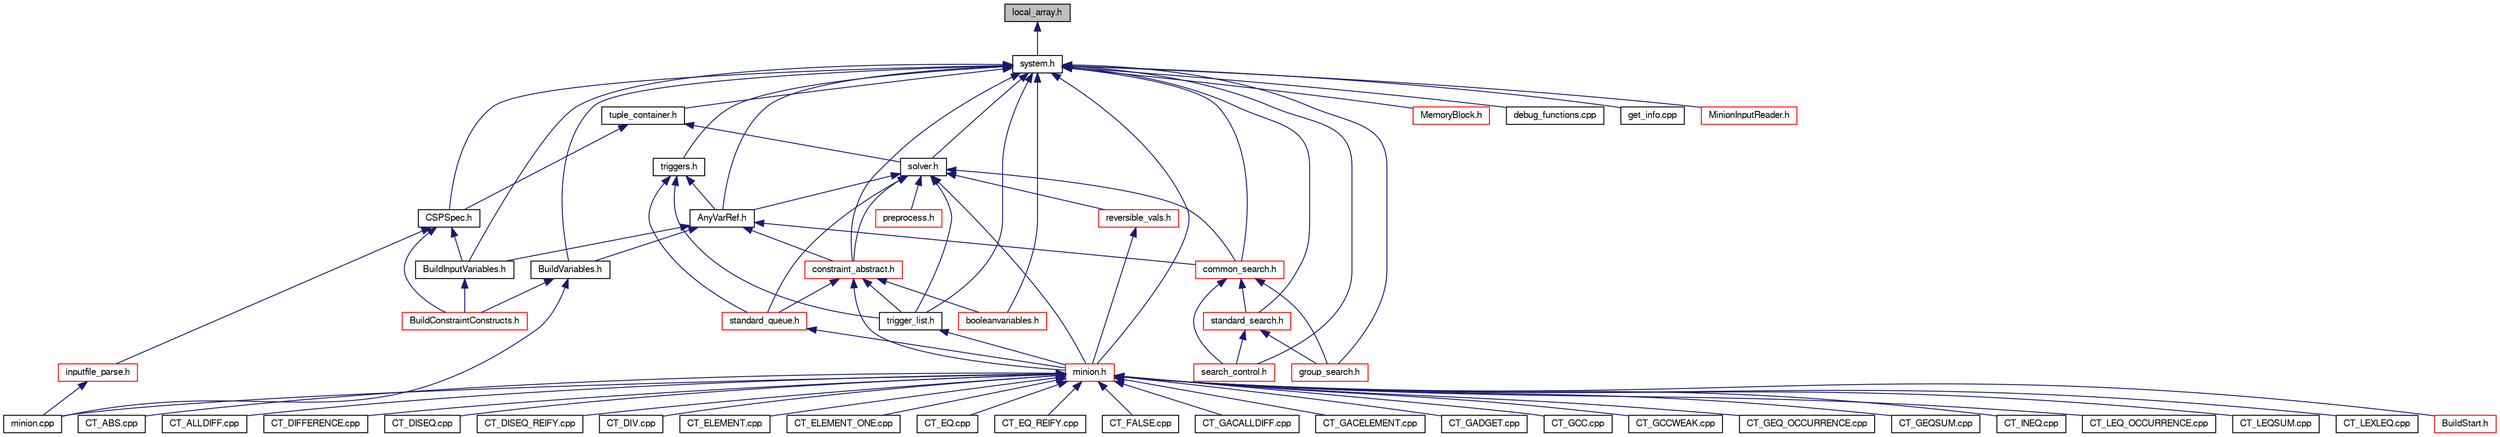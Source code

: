 digraph G
{
  edge [fontname="FreeSans",fontsize="10",labelfontname="FreeSans",labelfontsize="10"];
  node [fontname="FreeSans",fontsize="10",shape=record];
  Node1 [label="local_array.h",height=0.2,width=0.4,color="black", fillcolor="grey75", style="filled" fontcolor="black"];
  Node1 -> Node2 [dir=back,color="midnightblue",fontsize="10",style="solid",fontname="FreeSans"];
  Node2 [label="system.h",height=0.2,width=0.4,color="black", fillcolor="white", style="filled",URL="$system_8h-source.html"];
  Node2 -> Node3 [dir=back,color="midnightblue",fontsize="10",style="solid",fontname="FreeSans"];
  Node3 [label="BuildVariables.h",height=0.2,width=0.4,color="black", fillcolor="white", style="filled",URL="$_build_variables_8h-source.html"];
  Node3 -> Node4 [dir=back,color="midnightblue",fontsize="10",style="solid",fontname="FreeSans"];
  Node4 [label="BuildConstraintConstructs.h",height=0.2,width=0.4,color="red", fillcolor="white", style="filled",URL="$_build_constraint_constructs_8h-source.html"];
  Node3 -> Node5 [dir=back,color="midnightblue",fontsize="10",style="solid",fontname="FreeSans"];
  Node5 [label="minion.cpp",height=0.2,width=0.4,color="black", fillcolor="white", style="filled",URL="$minion_8cpp-source.html"];
  Node2 -> Node6 [dir=back,color="midnightblue",fontsize="10",style="solid",fontname="FreeSans"];
  Node6 [label="AnyVarRef.h",height=0.2,width=0.4,color="black", fillcolor="white", style="filled",URL="$_any_var_ref_8h-source.html"];
  Node6 -> Node3 [dir=back,color="midnightblue",fontsize="10",style="solid",fontname="FreeSans"];
  Node6 -> Node7 [dir=back,color="midnightblue",fontsize="10",style="solid",fontname="FreeSans"];
  Node7 [label="BuildInputVariables.h",height=0.2,width=0.4,color="black", fillcolor="white", style="filled",URL="$_build_input_variables_8h-source.html"];
  Node7 -> Node4 [dir=back,color="midnightblue",fontsize="10",style="solid",fontname="FreeSans"];
  Node6 -> Node8 [dir=back,color="midnightblue",fontsize="10",style="solid",fontname="FreeSans"];
  Node8 [label="constraint_abstract.h",height=0.2,width=0.4,color="red", fillcolor="white", style="filled",URL="$constraint__abstract_8h-source.html"];
  Node8 -> Node9 [dir=back,color="midnightblue",fontsize="10",style="solid",fontname="FreeSans"];
  Node9 [label="minion.h",height=0.2,width=0.4,color="red", fillcolor="white", style="filled",URL="$minion_8h-source.html"];
  Node9 -> Node10 [dir=back,color="midnightblue",fontsize="10",style="solid",fontname="FreeSans"];
  Node10 [label="BuildStart.h",height=0.2,width=0.4,color="red", fillcolor="white", style="filled",URL="$_build_start_8h-source.html"];
  Node9 -> Node11 [dir=back,color="midnightblue",fontsize="10",style="solid",fontname="FreeSans"];
  Node11 [label="CT_ABS.cpp",height=0.2,width=0.4,color="black", fillcolor="white", style="filled",URL="$_c_t___a_b_s_8cpp-source.html"];
  Node9 -> Node12 [dir=back,color="midnightblue",fontsize="10",style="solid",fontname="FreeSans"];
  Node12 [label="CT_ALLDIFF.cpp",height=0.2,width=0.4,color="black", fillcolor="white", style="filled",URL="$_c_t___a_l_l_d_i_f_f_8cpp-source.html"];
  Node9 -> Node13 [dir=back,color="midnightblue",fontsize="10",style="solid",fontname="FreeSans"];
  Node13 [label="CT_DIFFERENCE.cpp",height=0.2,width=0.4,color="black", fillcolor="white", style="filled",URL="$_c_t___d_i_f_f_e_r_e_n_c_e_8cpp-source.html"];
  Node9 -> Node14 [dir=back,color="midnightblue",fontsize="10",style="solid",fontname="FreeSans"];
  Node14 [label="CT_DISEQ.cpp",height=0.2,width=0.4,color="black", fillcolor="white", style="filled",URL="$_c_t___d_i_s_e_q_8cpp-source.html"];
  Node9 -> Node15 [dir=back,color="midnightblue",fontsize="10",style="solid",fontname="FreeSans"];
  Node15 [label="CT_DISEQ_REIFY.cpp",height=0.2,width=0.4,color="black", fillcolor="white", style="filled",URL="$_c_t___d_i_s_e_q___r_e_i_f_y_8cpp-source.html"];
  Node9 -> Node16 [dir=back,color="midnightblue",fontsize="10",style="solid",fontname="FreeSans"];
  Node16 [label="CT_DIV.cpp",height=0.2,width=0.4,color="black", fillcolor="white", style="filled",URL="$_c_t___d_i_v_8cpp-source.html"];
  Node9 -> Node17 [dir=back,color="midnightblue",fontsize="10",style="solid",fontname="FreeSans"];
  Node17 [label="CT_ELEMENT.cpp",height=0.2,width=0.4,color="black", fillcolor="white", style="filled",URL="$_c_t___e_l_e_m_e_n_t_8cpp-source.html"];
  Node9 -> Node18 [dir=back,color="midnightblue",fontsize="10",style="solid",fontname="FreeSans"];
  Node18 [label="CT_ELEMENT_ONE.cpp",height=0.2,width=0.4,color="black", fillcolor="white", style="filled",URL="$_c_t___e_l_e_m_e_n_t___o_n_e_8cpp-source.html"];
  Node9 -> Node19 [dir=back,color="midnightblue",fontsize="10",style="solid",fontname="FreeSans"];
  Node19 [label="CT_EQ.cpp",height=0.2,width=0.4,color="black", fillcolor="white", style="filled",URL="$_c_t___e_q_8cpp-source.html"];
  Node9 -> Node20 [dir=back,color="midnightblue",fontsize="10",style="solid",fontname="FreeSans"];
  Node20 [label="CT_EQ_REIFY.cpp",height=0.2,width=0.4,color="black", fillcolor="white", style="filled",URL="$_c_t___e_q___r_e_i_f_y_8cpp-source.html"];
  Node9 -> Node21 [dir=back,color="midnightblue",fontsize="10",style="solid",fontname="FreeSans"];
  Node21 [label="CT_FALSE.cpp",height=0.2,width=0.4,color="black", fillcolor="white", style="filled",URL="$_c_t___f_a_l_s_e_8cpp-source.html"];
  Node9 -> Node22 [dir=back,color="midnightblue",fontsize="10",style="solid",fontname="FreeSans"];
  Node22 [label="CT_GACALLDIFF.cpp",height=0.2,width=0.4,color="black", fillcolor="white", style="filled",URL="$_c_t___g_a_c_a_l_l_d_i_f_f_8cpp-source.html"];
  Node9 -> Node23 [dir=back,color="midnightblue",fontsize="10",style="solid",fontname="FreeSans"];
  Node23 [label="CT_GACELEMENT.cpp",height=0.2,width=0.4,color="black", fillcolor="white", style="filled",URL="$_c_t___g_a_c_e_l_e_m_e_n_t_8cpp-source.html"];
  Node9 -> Node24 [dir=back,color="midnightblue",fontsize="10",style="solid",fontname="FreeSans"];
  Node24 [label="CT_GADGET.cpp",height=0.2,width=0.4,color="black", fillcolor="white", style="filled",URL="$_c_t___g_a_d_g_e_t_8cpp-source.html"];
  Node9 -> Node25 [dir=back,color="midnightblue",fontsize="10",style="solid",fontname="FreeSans"];
  Node25 [label="CT_GCC.cpp",height=0.2,width=0.4,color="black", fillcolor="white", style="filled",URL="$_c_t___g_c_c_8cpp-source.html"];
  Node9 -> Node26 [dir=back,color="midnightblue",fontsize="10",style="solid",fontname="FreeSans"];
  Node26 [label="CT_GCCWEAK.cpp",height=0.2,width=0.4,color="black", fillcolor="white", style="filled",URL="$_c_t___g_c_c_w_e_a_k_8cpp-source.html"];
  Node9 -> Node27 [dir=back,color="midnightblue",fontsize="10",style="solid",fontname="FreeSans"];
  Node27 [label="CT_GEQ_OCCURRENCE.cpp",height=0.2,width=0.4,color="black", fillcolor="white", style="filled",URL="$_c_t___g_e_q___o_c_c_u_r_r_e_n_c_e_8cpp-source.html"];
  Node9 -> Node28 [dir=back,color="midnightblue",fontsize="10",style="solid",fontname="FreeSans"];
  Node28 [label="CT_GEQSUM.cpp",height=0.2,width=0.4,color="black", fillcolor="white", style="filled",URL="$_c_t___g_e_q_s_u_m_8cpp-source.html"];
  Node9 -> Node29 [dir=back,color="midnightblue",fontsize="10",style="solid",fontname="FreeSans"];
  Node29 [label="CT_INEQ.cpp",height=0.2,width=0.4,color="black", fillcolor="white", style="filled",URL="$_c_t___i_n_e_q_8cpp-source.html"];
  Node9 -> Node30 [dir=back,color="midnightblue",fontsize="10",style="solid",fontname="FreeSans"];
  Node30 [label="CT_LEQ_OCCURRENCE.cpp",height=0.2,width=0.4,color="black", fillcolor="white", style="filled",URL="$_c_t___l_e_q___o_c_c_u_r_r_e_n_c_e_8cpp-source.html"];
  Node9 -> Node31 [dir=back,color="midnightblue",fontsize="10",style="solid",fontname="FreeSans"];
  Node31 [label="CT_LEQSUM.cpp",height=0.2,width=0.4,color="black", fillcolor="white", style="filled",URL="$_c_t___l_e_q_s_u_m_8cpp-source.html"];
  Node9 -> Node32 [dir=back,color="midnightblue",fontsize="10",style="solid",fontname="FreeSans"];
  Node32 [label="CT_LEXLEQ.cpp",height=0.2,width=0.4,color="black", fillcolor="white", style="filled",URL="$_c_t___l_e_x_l_e_q_8cpp-source.html"];
  Node9 -> Node5 [dir=back,color="midnightblue",fontsize="10",style="solid",fontname="FreeSans"];
  Node8 -> Node33 [dir=back,color="midnightblue",fontsize="10",style="solid",fontname="FreeSans"];
  Node33 [label="standard_queue.h",height=0.2,width=0.4,color="red", fillcolor="white", style="filled",URL="$standard__queue_8h-source.html"];
  Node33 -> Node9 [dir=back,color="midnightblue",fontsize="10",style="solid",fontname="FreeSans"];
  Node8 -> Node34 [dir=back,color="midnightblue",fontsize="10",style="solid",fontname="FreeSans"];
  Node34 [label="trigger_list.h",height=0.2,width=0.4,color="black", fillcolor="white", style="filled",URL="$trigger__list_8h-source.html"];
  Node34 -> Node9 [dir=back,color="midnightblue",fontsize="10",style="solid",fontname="FreeSans"];
  Node8 -> Node35 [dir=back,color="midnightblue",fontsize="10",style="solid",fontname="FreeSans"];
  Node35 [label="booleanvariables.h",height=0.2,width=0.4,color="red", fillcolor="white", style="filled",URL="$booleanvariables_8h-source.html"];
  Node6 -> Node36 [dir=back,color="midnightblue",fontsize="10",style="solid",fontname="FreeSans"];
  Node36 [label="common_search.h",height=0.2,width=0.4,color="red", fillcolor="white", style="filled",URL="$common__search_8h-source.html"];
  Node36 -> Node37 [dir=back,color="midnightblue",fontsize="10",style="solid",fontname="FreeSans"];
  Node37 [label="standard_search.h",height=0.2,width=0.4,color="red", fillcolor="white", style="filled",URL="$standard__search_8h-source.html"];
  Node37 -> Node38 [dir=back,color="midnightblue",fontsize="10",style="solid",fontname="FreeSans"];
  Node38 [label="group_search.h",height=0.2,width=0.4,color="red", fillcolor="white", style="filled",URL="$group__search_8h-source.html"];
  Node37 -> Node39 [dir=back,color="midnightblue",fontsize="10",style="solid",fontname="FreeSans"];
  Node39 [label="search_control.h",height=0.2,width=0.4,color="red", fillcolor="white", style="filled",URL="$search__control_8h-source.html"];
  Node36 -> Node38 [dir=back,color="midnightblue",fontsize="10",style="solid",fontname="FreeSans"];
  Node36 -> Node39 [dir=back,color="midnightblue",fontsize="10",style="solid",fontname="FreeSans"];
  Node2 -> Node40 [dir=back,color="midnightblue",fontsize="10",style="solid",fontname="FreeSans"];
  Node40 [label="solver.h",height=0.2,width=0.4,color="black", fillcolor="white", style="filled",URL="$solver_8h-source.html"];
  Node40 -> Node6 [dir=back,color="midnightblue",fontsize="10",style="solid",fontname="FreeSans"];
  Node40 -> Node9 [dir=back,color="midnightblue",fontsize="10",style="solid",fontname="FreeSans"];
  Node40 -> Node41 [dir=back,color="midnightblue",fontsize="10",style="solid",fontname="FreeSans"];
  Node41 [label="reversible_vals.h",height=0.2,width=0.4,color="red", fillcolor="white", style="filled",URL="$reversible__vals_8h-source.html"];
  Node41 -> Node9 [dir=back,color="midnightblue",fontsize="10",style="solid",fontname="FreeSans"];
  Node40 -> Node8 [dir=back,color="midnightblue",fontsize="10",style="solid",fontname="FreeSans"];
  Node40 -> Node33 [dir=back,color="midnightblue",fontsize="10",style="solid",fontname="FreeSans"];
  Node40 -> Node34 [dir=back,color="midnightblue",fontsize="10",style="solid",fontname="FreeSans"];
  Node40 -> Node42 [dir=back,color="midnightblue",fontsize="10",style="solid",fontname="FreeSans"];
  Node42 [label="preprocess.h",height=0.2,width=0.4,color="red", fillcolor="white", style="filled",URL="$preprocess_8h-source.html"];
  Node40 -> Node36 [dir=back,color="midnightblue",fontsize="10",style="solid",fontname="FreeSans"];
  Node2 -> Node43 [dir=back,color="midnightblue",fontsize="10",style="solid",fontname="FreeSans"];
  Node43 [label="tuple_container.h",height=0.2,width=0.4,color="black", fillcolor="white", style="filled",URL="$tuple__container_8h-source.html"];
  Node43 -> Node40 [dir=back,color="midnightblue",fontsize="10",style="solid",fontname="FreeSans"];
  Node43 -> Node44 [dir=back,color="midnightblue",fontsize="10",style="solid",fontname="FreeSans"];
  Node44 [label="CSPSpec.h",height=0.2,width=0.4,color="black", fillcolor="white", style="filled",URL="$_c_s_p_spec_8h-source.html"];
  Node44 -> Node7 [dir=back,color="midnightblue",fontsize="10",style="solid",fontname="FreeSans"];
  Node44 -> Node4 [dir=back,color="midnightblue",fontsize="10",style="solid",fontname="FreeSans"];
  Node44 -> Node45 [dir=back,color="midnightblue",fontsize="10",style="solid",fontname="FreeSans"];
  Node45 [label="inputfile_parse.h",height=0.2,width=0.4,color="red", fillcolor="white", style="filled",URL="$inputfile__parse_8h-source.html"];
  Node45 -> Node5 [dir=back,color="midnightblue",fontsize="10",style="solid",fontname="FreeSans"];
  Node2 -> Node46 [dir=back,color="midnightblue",fontsize="10",style="solid",fontname="FreeSans"];
  Node46 [label="triggers.h",height=0.2,width=0.4,color="black", fillcolor="white", style="filled",URL="$triggers_8h-source.html"];
  Node46 -> Node6 [dir=back,color="midnightblue",fontsize="10",style="solid",fontname="FreeSans"];
  Node46 -> Node33 [dir=back,color="midnightblue",fontsize="10",style="solid",fontname="FreeSans"];
  Node46 -> Node34 [dir=back,color="midnightblue",fontsize="10",style="solid",fontname="FreeSans"];
  Node2 -> Node7 [dir=back,color="midnightblue",fontsize="10",style="solid",fontname="FreeSans"];
  Node2 -> Node44 [dir=back,color="midnightblue",fontsize="10",style="solid",fontname="FreeSans"];
  Node2 -> Node9 [dir=back,color="midnightblue",fontsize="10",style="solid",fontname="FreeSans"];
  Node2 -> Node47 [dir=back,color="midnightblue",fontsize="10",style="solid",fontname="FreeSans"];
  Node47 [label="MemoryBlock.h",height=0.2,width=0.4,color="red", fillcolor="white", style="filled",URL="$_memory_block_8h-source.html"];
  Node2 -> Node8 [dir=back,color="midnightblue",fontsize="10",style="solid",fontname="FreeSans"];
  Node2 -> Node34 [dir=back,color="midnightblue",fontsize="10",style="solid",fontname="FreeSans"];
  Node2 -> Node35 [dir=back,color="midnightblue",fontsize="10",style="solid",fontname="FreeSans"];
  Node2 -> Node36 [dir=back,color="midnightblue",fontsize="10",style="solid",fontname="FreeSans"];
  Node2 -> Node37 [dir=back,color="midnightblue",fontsize="10",style="solid",fontname="FreeSans"];
  Node2 -> Node38 [dir=back,color="midnightblue",fontsize="10",style="solid",fontname="FreeSans"];
  Node2 -> Node39 [dir=back,color="midnightblue",fontsize="10",style="solid",fontname="FreeSans"];
  Node2 -> Node48 [dir=back,color="midnightblue",fontsize="10",style="solid",fontname="FreeSans"];
  Node48 [label="debug_functions.cpp",height=0.2,width=0.4,color="black", fillcolor="white", style="filled",URL="$debug__functions_8cpp-source.html"];
  Node2 -> Node49 [dir=back,color="midnightblue",fontsize="10",style="solid",fontname="FreeSans"];
  Node49 [label="get_info.cpp",height=0.2,width=0.4,color="black", fillcolor="white", style="filled",URL="$get__info_8cpp-source.html"];
  Node2 -> Node50 [dir=back,color="midnightblue",fontsize="10",style="solid",fontname="FreeSans"];
  Node50 [label="MinionInputReader.h",height=0.2,width=0.4,color="red", fillcolor="white", style="filled",URL="$_minion_input_reader_8h-source.html"];
}
